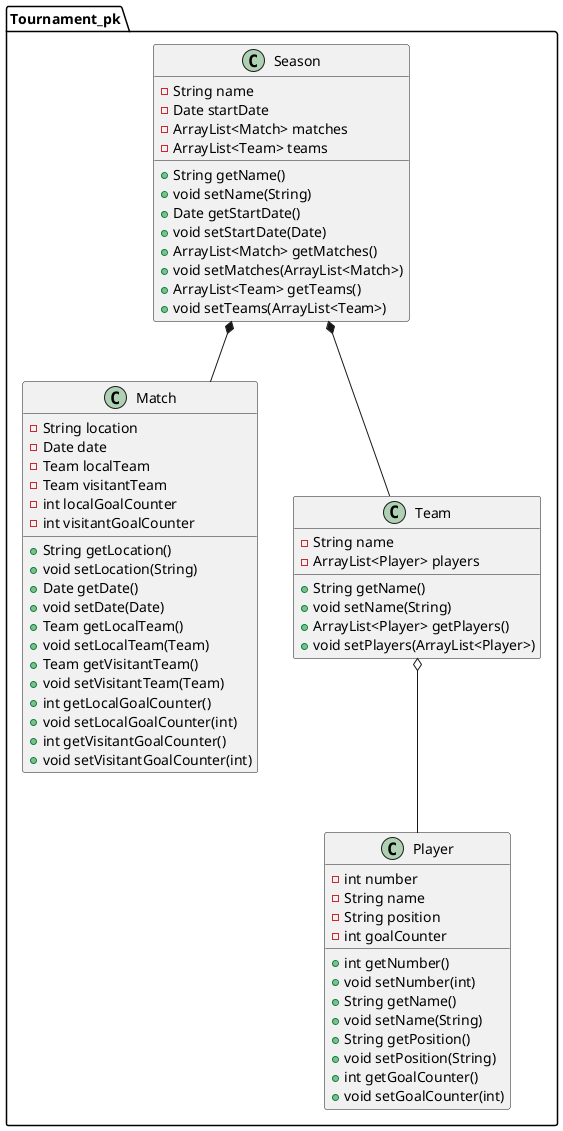 @startuml
class Tournament_pk.Player {
- int number
- String name
- String position
- int goalCounter
+ int getNumber()
+ void setNumber(int)
+ String getName()
+ void setName(String)
+ String getPosition()
+ void setPosition(String)
+ int getGoalCounter()
+ void setGoalCounter(int)
}
class Tournament_pk.Match {
- String location
- Date date
- Team localTeam
- Team visitantTeam
- int localGoalCounter
- int visitantGoalCounter
+ String getLocation()
+ void setLocation(String)
+ Date getDate()
+ void setDate(Date)
+ Team getLocalTeam()
+ void setLocalTeam(Team)
+ Team getVisitantTeam()
+ void setVisitantTeam(Team)
+ int getLocalGoalCounter()
+ void setLocalGoalCounter(int)
+ int getVisitantGoalCounter()
+ void setVisitantGoalCounter(int)
}


class Tournament_pk.Season {
- String name
- Date startDate
- ArrayList<Match> matches
- ArrayList<Team> teams
+ String getName()
+ void setName(String)
+ Date getStartDate()
+ void setStartDate(Date)
+ ArrayList<Match> getMatches()
+ void setMatches(ArrayList<Match>)
+ ArrayList<Team> getTeams()
+ void setTeams(ArrayList<Team>)
}

Tournament_pk.Season *-- Tournament_pk.Team
Tournament_pk.Season *-- Tournament_pk.Match
Tournament_pk.Team o-- Tournament_pk.Player


class Tournament_pk.Team {
- String name
- ArrayList<Player> players
+ String getName()
+ void setName(String)
+ ArrayList<Player> getPlayers()
+ void setPlayers(ArrayList<Player>)
}
@enduml